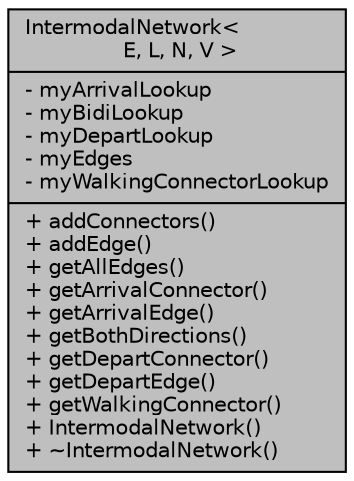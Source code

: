 digraph "IntermodalNetwork&lt; E, L, N, V &gt;"
{
  edge [fontname="Helvetica",fontsize="10",labelfontname="Helvetica",labelfontsize="10"];
  node [fontname="Helvetica",fontsize="10",shape=record];
  Node1 [label="{IntermodalNetwork\<\l E, L, N, V \>\n|- myArrivalLookup\l- myBidiLookup\l- myDepartLookup\l- myEdges\l- myWalkingConnectorLookup\l|+ addConnectors()\l+ addEdge()\l+ getAllEdges()\l+ getArrivalConnector()\l+ getArrivalEdge()\l+ getBothDirections()\l+ getDepartConnector()\l+ getDepartEdge()\l+ getWalkingConnector()\l+ IntermodalNetwork()\l+ ~IntermodalNetwork()\l}",height=0.2,width=0.4,color="black", fillcolor="grey75", style="filled", fontcolor="black"];
}
